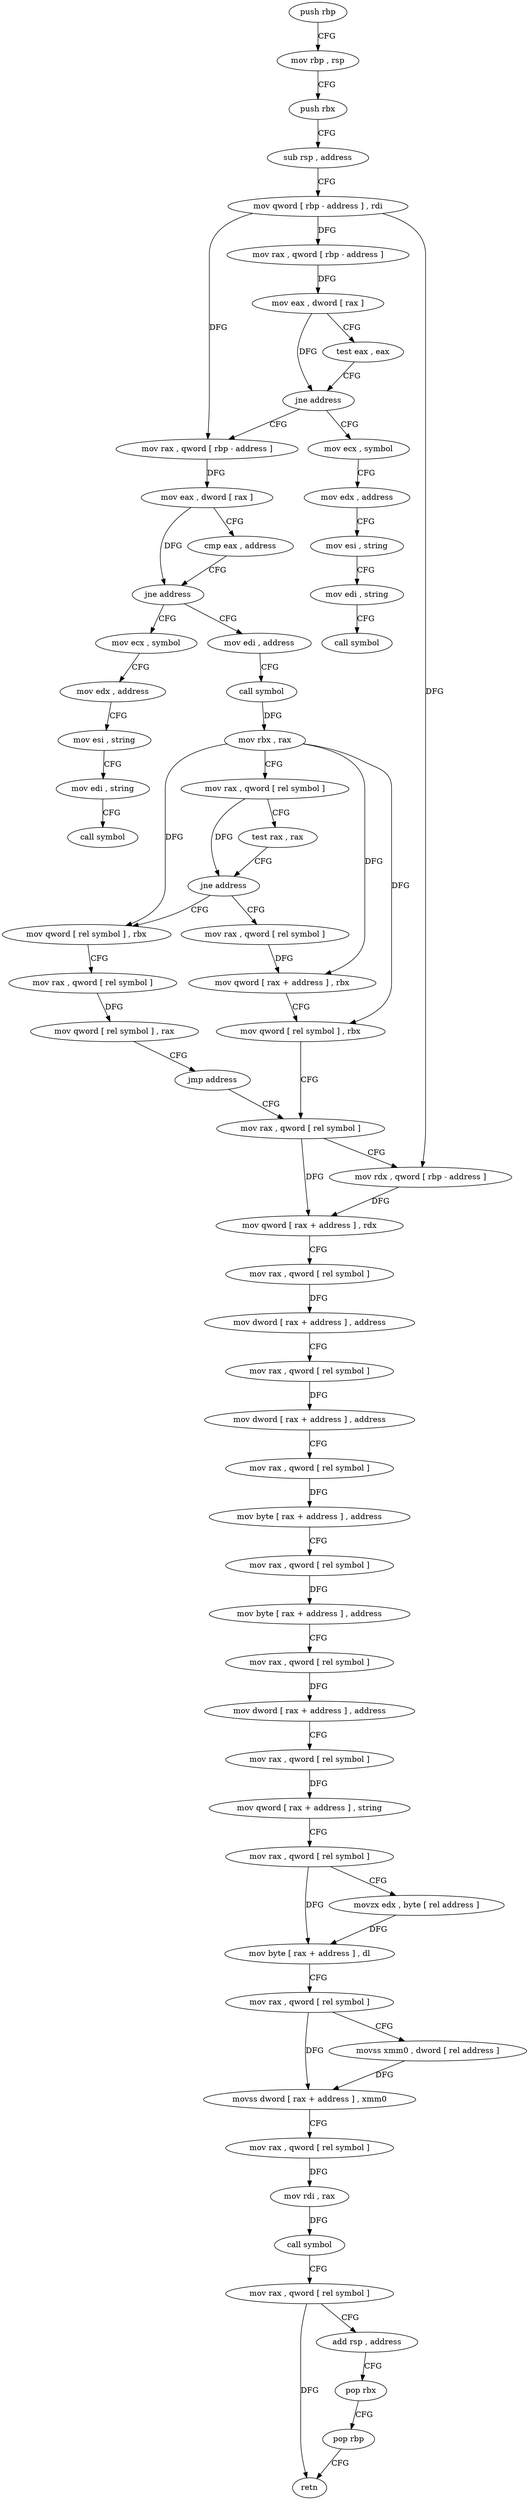 digraph "func" {
"4234964" [label = "push rbp" ]
"4234965" [label = "mov rbp , rsp" ]
"4234968" [label = "push rbx" ]
"4234969" [label = "sub rsp , address" ]
"4234973" [label = "mov qword [ rbp - address ] , rdi" ]
"4234977" [label = "mov rax , qword [ rbp - address ]" ]
"4234981" [label = "mov eax , dword [ rax ]" ]
"4234983" [label = "test eax , eax" ]
"4234985" [label = "jne address" ]
"4235012" [label = "mov rax , qword [ rbp - address ]" ]
"4234987" [label = "mov ecx , symbol" ]
"4235016" [label = "mov eax , dword [ rax ]" ]
"4235018" [label = "cmp eax , address" ]
"4235021" [label = "jne address" ]
"4235048" [label = "mov edi , address" ]
"4235023" [label = "mov ecx , symbol" ]
"4234992" [label = "mov edx , address" ]
"4234997" [label = "mov esi , string" ]
"4235002" [label = "mov edi , string" ]
"4235007" [label = "call symbol" ]
"4235053" [label = "call symbol" ]
"4235058" [label = "mov rbx , rax" ]
"4235061" [label = "mov rax , qword [ rel symbol ]" ]
"4235068" [label = "test rax , rax" ]
"4235071" [label = "jne address" ]
"4235096" [label = "mov rax , qword [ rel symbol ]" ]
"4235073" [label = "mov qword [ rel symbol ] , rbx" ]
"4235028" [label = "mov edx , address" ]
"4235033" [label = "mov esi , string" ]
"4235038" [label = "mov edi , string" ]
"4235043" [label = "call symbol" ]
"4235103" [label = "mov qword [ rax + address ] , rbx" ]
"4235110" [label = "mov qword [ rel symbol ] , rbx" ]
"4235117" [label = "mov rax , qword [ rel symbol ]" ]
"4235080" [label = "mov rax , qword [ rel symbol ]" ]
"4235087" [label = "mov qword [ rel symbol ] , rax" ]
"4235094" [label = "jmp address" ]
"4235124" [label = "mov rdx , qword [ rbp - address ]" ]
"4235128" [label = "mov qword [ rax + address ] , rdx" ]
"4235135" [label = "mov rax , qword [ rel symbol ]" ]
"4235142" [label = "mov dword [ rax + address ] , address" ]
"4235149" [label = "mov rax , qword [ rel symbol ]" ]
"4235156" [label = "mov dword [ rax + address ] , address" ]
"4235163" [label = "mov rax , qword [ rel symbol ]" ]
"4235170" [label = "mov byte [ rax + address ] , address" ]
"4235174" [label = "mov rax , qword [ rel symbol ]" ]
"4235181" [label = "mov byte [ rax + address ] , address" ]
"4235185" [label = "mov rax , qword [ rel symbol ]" ]
"4235192" [label = "mov dword [ rax + address ] , address" ]
"4235199" [label = "mov rax , qword [ rel symbol ]" ]
"4235206" [label = "mov qword [ rax + address ] , string" ]
"4235214" [label = "mov rax , qword [ rel symbol ]" ]
"4235221" [label = "movzx edx , byte [ rel address ]" ]
"4235228" [label = "mov byte [ rax + address ] , dl" ]
"4235231" [label = "mov rax , qword [ rel symbol ]" ]
"4235238" [label = "movss xmm0 , dword [ rel address ]" ]
"4235246" [label = "movss dword [ rax + address ] , xmm0" ]
"4235251" [label = "mov rax , qword [ rel symbol ]" ]
"4235258" [label = "mov rdi , rax" ]
"4235261" [label = "call symbol" ]
"4235266" [label = "mov rax , qword [ rel symbol ]" ]
"4235273" [label = "add rsp , address" ]
"4235277" [label = "pop rbx" ]
"4235278" [label = "pop rbp" ]
"4235279" [label = "retn" ]
"4234964" -> "4234965" [ label = "CFG" ]
"4234965" -> "4234968" [ label = "CFG" ]
"4234968" -> "4234969" [ label = "CFG" ]
"4234969" -> "4234973" [ label = "CFG" ]
"4234973" -> "4234977" [ label = "DFG" ]
"4234973" -> "4235012" [ label = "DFG" ]
"4234973" -> "4235124" [ label = "DFG" ]
"4234977" -> "4234981" [ label = "DFG" ]
"4234981" -> "4234983" [ label = "CFG" ]
"4234981" -> "4234985" [ label = "DFG" ]
"4234983" -> "4234985" [ label = "CFG" ]
"4234985" -> "4235012" [ label = "CFG" ]
"4234985" -> "4234987" [ label = "CFG" ]
"4235012" -> "4235016" [ label = "DFG" ]
"4234987" -> "4234992" [ label = "CFG" ]
"4235016" -> "4235018" [ label = "CFG" ]
"4235016" -> "4235021" [ label = "DFG" ]
"4235018" -> "4235021" [ label = "CFG" ]
"4235021" -> "4235048" [ label = "CFG" ]
"4235021" -> "4235023" [ label = "CFG" ]
"4235048" -> "4235053" [ label = "CFG" ]
"4235023" -> "4235028" [ label = "CFG" ]
"4234992" -> "4234997" [ label = "CFG" ]
"4234997" -> "4235002" [ label = "CFG" ]
"4235002" -> "4235007" [ label = "CFG" ]
"4235053" -> "4235058" [ label = "DFG" ]
"4235058" -> "4235061" [ label = "CFG" ]
"4235058" -> "4235103" [ label = "DFG" ]
"4235058" -> "4235110" [ label = "DFG" ]
"4235058" -> "4235073" [ label = "DFG" ]
"4235061" -> "4235068" [ label = "CFG" ]
"4235061" -> "4235071" [ label = "DFG" ]
"4235068" -> "4235071" [ label = "CFG" ]
"4235071" -> "4235096" [ label = "CFG" ]
"4235071" -> "4235073" [ label = "CFG" ]
"4235096" -> "4235103" [ label = "DFG" ]
"4235073" -> "4235080" [ label = "CFG" ]
"4235028" -> "4235033" [ label = "CFG" ]
"4235033" -> "4235038" [ label = "CFG" ]
"4235038" -> "4235043" [ label = "CFG" ]
"4235103" -> "4235110" [ label = "CFG" ]
"4235110" -> "4235117" [ label = "CFG" ]
"4235117" -> "4235124" [ label = "CFG" ]
"4235117" -> "4235128" [ label = "DFG" ]
"4235080" -> "4235087" [ label = "DFG" ]
"4235087" -> "4235094" [ label = "CFG" ]
"4235094" -> "4235117" [ label = "CFG" ]
"4235124" -> "4235128" [ label = "DFG" ]
"4235128" -> "4235135" [ label = "CFG" ]
"4235135" -> "4235142" [ label = "DFG" ]
"4235142" -> "4235149" [ label = "CFG" ]
"4235149" -> "4235156" [ label = "DFG" ]
"4235156" -> "4235163" [ label = "CFG" ]
"4235163" -> "4235170" [ label = "DFG" ]
"4235170" -> "4235174" [ label = "CFG" ]
"4235174" -> "4235181" [ label = "DFG" ]
"4235181" -> "4235185" [ label = "CFG" ]
"4235185" -> "4235192" [ label = "DFG" ]
"4235192" -> "4235199" [ label = "CFG" ]
"4235199" -> "4235206" [ label = "DFG" ]
"4235206" -> "4235214" [ label = "CFG" ]
"4235214" -> "4235221" [ label = "CFG" ]
"4235214" -> "4235228" [ label = "DFG" ]
"4235221" -> "4235228" [ label = "DFG" ]
"4235228" -> "4235231" [ label = "CFG" ]
"4235231" -> "4235238" [ label = "CFG" ]
"4235231" -> "4235246" [ label = "DFG" ]
"4235238" -> "4235246" [ label = "DFG" ]
"4235246" -> "4235251" [ label = "CFG" ]
"4235251" -> "4235258" [ label = "DFG" ]
"4235258" -> "4235261" [ label = "DFG" ]
"4235261" -> "4235266" [ label = "CFG" ]
"4235266" -> "4235273" [ label = "CFG" ]
"4235266" -> "4235279" [ label = "DFG" ]
"4235273" -> "4235277" [ label = "CFG" ]
"4235277" -> "4235278" [ label = "CFG" ]
"4235278" -> "4235279" [ label = "CFG" ]
}
